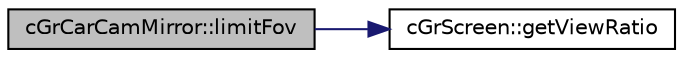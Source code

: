 digraph "cGrCarCamMirror::limitFov"
{
  edge [fontname="Helvetica",fontsize="10",labelfontname="Helvetica",labelfontsize="10"];
  node [fontname="Helvetica",fontsize="10",shape=record];
  rankdir="LR";
  Node1 [label="cGrCarCamMirror::limitFov",height=0.2,width=0.4,color="black", fillcolor="grey75", style="filled", fontcolor="black"];
  Node1 -> Node2 [color="midnightblue",fontsize="10",style="solid",fontname="Helvetica"];
  Node2 [label="cGrScreen::getViewRatio",height=0.2,width=0.4,color="black", fillcolor="white", style="filled",URL="$classc_gr_screen.html#ad10816cabfda360e2138ebf7369053ec"];
}
